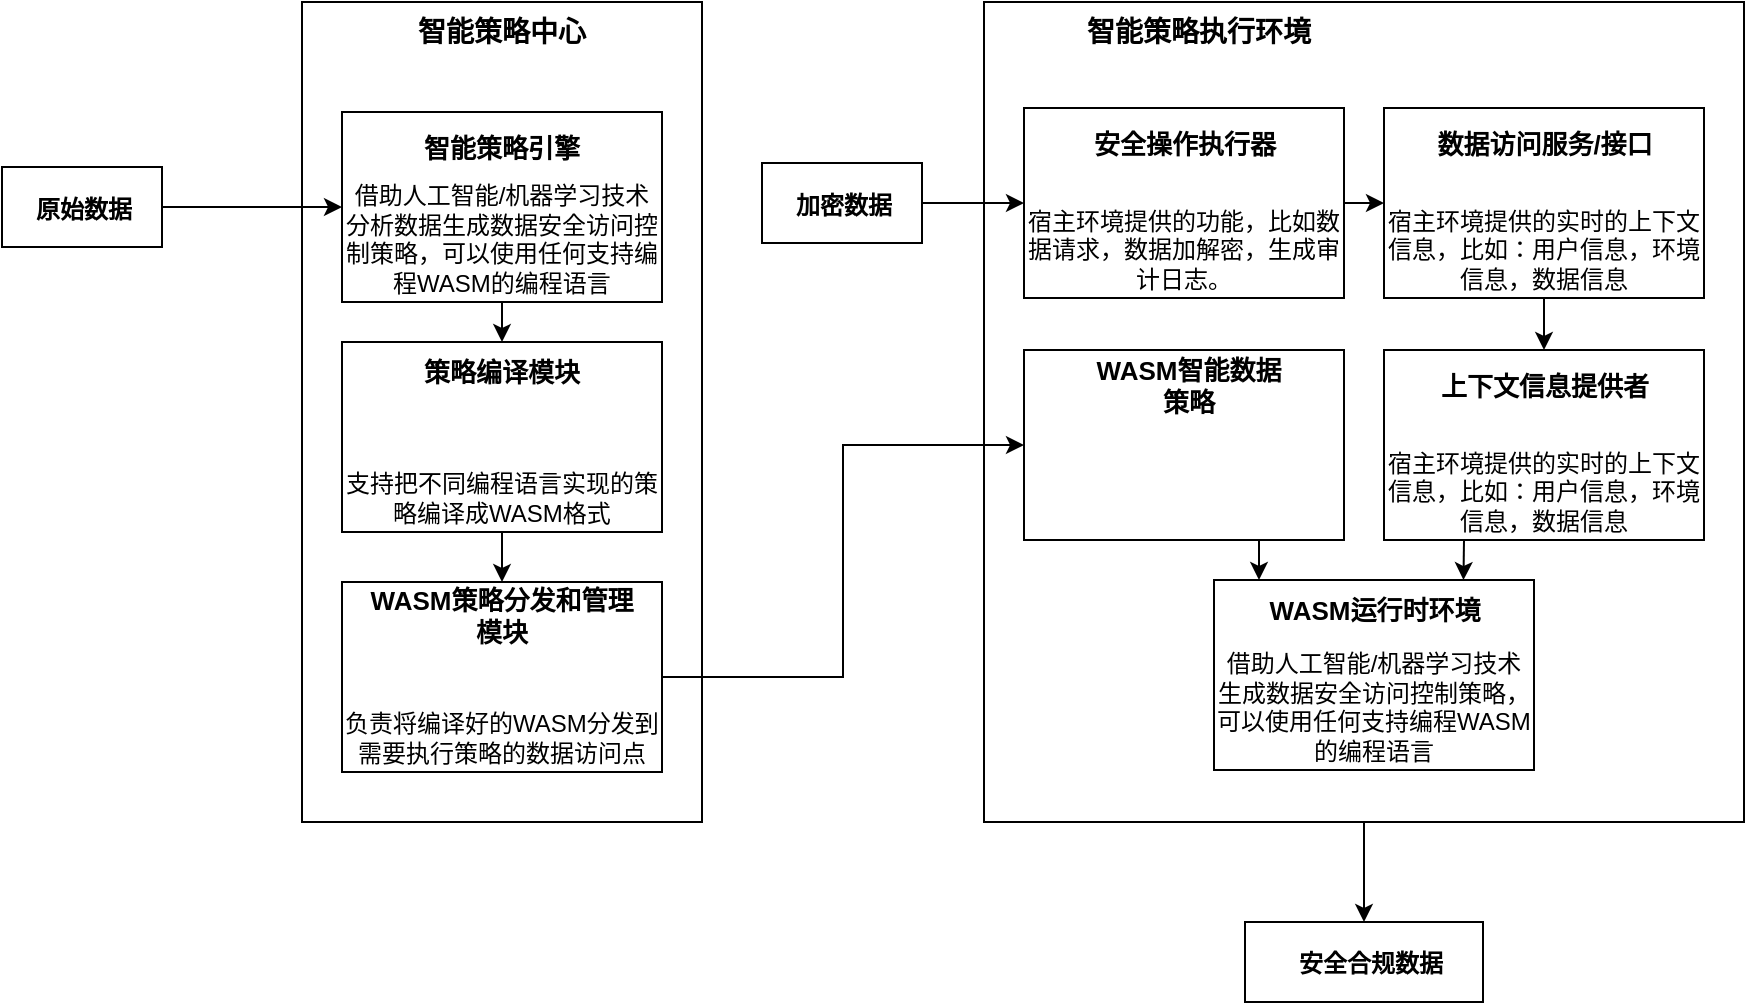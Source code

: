 <mxfile version="27.1.6">
  <diagram name="第 1 页" id="RCnvyBVjviqlg7Vbb6u8">
    <mxGraphModel dx="1554" dy="856" grid="1" gridSize="10" guides="1" tooltips="1" connect="1" arrows="1" fold="1" page="1" pageScale="1" pageWidth="2336" pageHeight="1654" math="0" shadow="0">
      <root>
        <mxCell id="0" />
        <mxCell id="1" parent="0" />
        <mxCell id="uTg2soy5fG2xS7olu24i-1" value="" style="rounded=0;whiteSpace=wrap;html=1;strokeWidth=1;fillColor=none;align=center;" parent="1" vertex="1">
          <mxGeometry x="360" y="490" width="200" height="410" as="geometry" />
        </mxCell>
        <mxCell id="uTg2soy5fG2xS7olu24i-2" value="&lt;b&gt;智能策略中心&lt;/b&gt;" style="text;html=1;align=center;verticalAlign=middle;whiteSpace=wrap;rounded=0;fontSize=14;" parent="1" vertex="1">
          <mxGeometry x="405.0" y="490" width="110" height="30" as="geometry" />
        </mxCell>
        <mxCell id="uTg2soy5fG2xS7olu24i-13" style="edgeStyle=orthogonalEdgeStyle;rounded=0;orthogonalLoop=1;jettySize=auto;html=1;exitX=0.5;exitY=1;exitDx=0;exitDy=0;entryX=0.5;entryY=0;entryDx=0;entryDy=0;" parent="1" source="uTg2soy5fG2xS7olu24i-3" target="uTg2soy5fG2xS7olu24i-6" edge="1">
          <mxGeometry relative="1" as="geometry" />
        </mxCell>
        <mxCell id="uTg2soy5fG2xS7olu24i-3" value="借助人工智能/机器学习技术分析数据生成数据安全访问控制策略，可以使用任何支持编程WASM的编程语言" style="rounded=0;whiteSpace=wrap;html=1;fillColor=none;verticalAlign=bottom;" parent="1" vertex="1">
          <mxGeometry x="380" y="545" width="160" height="95" as="geometry" />
        </mxCell>
        <mxCell id="uTg2soy5fG2xS7olu24i-4" value="&lt;font style=&quot;font-size: 13px;&quot;&gt;&lt;b style=&quot;&quot;&gt;智能策略引擎&lt;/b&gt;&lt;/font&gt;" style="text;html=1;align=center;verticalAlign=middle;whiteSpace=wrap;rounded=0;" parent="1" vertex="1">
          <mxGeometry x="415" y="548" width="90" height="30" as="geometry" />
        </mxCell>
        <mxCell id="uTg2soy5fG2xS7olu24i-16" style="edgeStyle=orthogonalEdgeStyle;rounded=0;orthogonalLoop=1;jettySize=auto;html=1;exitX=0.5;exitY=1;exitDx=0;exitDy=0;entryX=0.5;entryY=0;entryDx=0;entryDy=0;" parent="1" source="uTg2soy5fG2xS7olu24i-5" target="uTg2soy5fG2xS7olu24i-14" edge="1">
          <mxGeometry relative="1" as="geometry" />
        </mxCell>
        <mxCell id="uTg2soy5fG2xS7olu24i-5" value="支持把不同编程语言实现的策略编译成WASM格式" style="rounded=0;whiteSpace=wrap;html=1;fillColor=none;verticalAlign=bottom;" parent="1" vertex="1">
          <mxGeometry x="380" y="660" width="160" height="95" as="geometry" />
        </mxCell>
        <mxCell id="uTg2soy5fG2xS7olu24i-6" value="&lt;font style=&quot;font-size: 13px;&quot;&gt;&lt;b style=&quot;&quot;&gt;策略编译模块&lt;/b&gt;&lt;/font&gt;" style="text;html=1;align=center;verticalAlign=middle;whiteSpace=wrap;rounded=0;" parent="1" vertex="1">
          <mxGeometry x="415" y="660" width="90" height="30" as="geometry" />
        </mxCell>
        <mxCell id="uTg2soy5fG2xS7olu24i-7" value="" style="group" parent="1" vertex="1" connectable="0">
          <mxGeometry x="210" y="572.5" width="80" height="40" as="geometry" />
        </mxCell>
        <mxCell id="uTg2soy5fG2xS7olu24i-8" value="" style="group" parent="uTg2soy5fG2xS7olu24i-7" vertex="1" connectable="0">
          <mxGeometry width="80" height="40" as="geometry" />
        </mxCell>
        <mxCell id="uTg2soy5fG2xS7olu24i-9" value="" style="rounded=0;whiteSpace=wrap;html=1;strokeWidth=1;fillColor=none;align=center;" parent="uTg2soy5fG2xS7olu24i-8" vertex="1">
          <mxGeometry width="80" height="40" as="geometry" />
        </mxCell>
        <mxCell id="uTg2soy5fG2xS7olu24i-10" value="&lt;b&gt;原始数据&lt;/b&gt;" style="text;html=1;align=center;verticalAlign=middle;whiteSpace=wrap;rounded=0;" parent="uTg2soy5fG2xS7olu24i-8" vertex="1">
          <mxGeometry x="6" y="9" width="70" height="24" as="geometry" />
        </mxCell>
        <mxCell id="uTg2soy5fG2xS7olu24i-12" style="edgeStyle=orthogonalEdgeStyle;rounded=0;orthogonalLoop=1;jettySize=auto;html=1;exitX=1;exitY=0.5;exitDx=0;exitDy=0;entryX=0;entryY=0.5;entryDx=0;entryDy=0;" parent="1" source="uTg2soy5fG2xS7olu24i-9" target="uTg2soy5fG2xS7olu24i-3" edge="1">
          <mxGeometry relative="1" as="geometry">
            <mxPoint x="320" y="592.714" as="targetPoint" />
          </mxGeometry>
        </mxCell>
        <mxCell id="uTg2soy5fG2xS7olu24i-14" value="负责将编译好的WASM分发到需要执行策略的数据访问点" style="rounded=0;whiteSpace=wrap;html=1;fillColor=none;verticalAlign=bottom;" parent="1" vertex="1">
          <mxGeometry x="380" y="780" width="160" height="95" as="geometry" />
        </mxCell>
        <mxCell id="uTg2soy5fG2xS7olu24i-15" value="&lt;font style=&quot;font-size: 13px;&quot;&gt;&lt;b style=&quot;&quot;&gt;WASM策略分发和管理模块&lt;/b&gt;&lt;/font&gt;" style="text;html=1;align=center;verticalAlign=middle;whiteSpace=wrap;rounded=0;" parent="1" vertex="1">
          <mxGeometry x="390" y="782" width="140" height="30" as="geometry" />
        </mxCell>
        <mxCell id="uTg2soy5fG2xS7olu24i-49" style="edgeStyle=orthogonalEdgeStyle;rounded=0;orthogonalLoop=1;jettySize=auto;html=1;exitX=0.5;exitY=1;exitDx=0;exitDy=0;" parent="1" source="uTg2soy5fG2xS7olu24i-17" edge="1">
          <mxGeometry relative="1" as="geometry">
            <mxPoint x="891" y="950" as="targetPoint" />
          </mxGeometry>
        </mxCell>
        <mxCell id="uTg2soy5fG2xS7olu24i-17" value="" style="rounded=0;whiteSpace=wrap;html=1;strokeWidth=1;fillColor=none;align=center;" parent="1" vertex="1">
          <mxGeometry x="701" y="490" width="380" height="410" as="geometry" />
        </mxCell>
        <mxCell id="uTg2soy5fG2xS7olu24i-18" value="&lt;b&gt;智能策略执行环境&lt;/b&gt;" style="text;html=1;align=center;verticalAlign=middle;whiteSpace=wrap;rounded=0;fontSize=14;" parent="1" vertex="1">
          <mxGeometry x="746" y="490" width="125" height="30" as="geometry" />
        </mxCell>
        <mxCell id="uTg2soy5fG2xS7olu24i-34" style="edgeStyle=orthogonalEdgeStyle;rounded=0;orthogonalLoop=1;jettySize=auto;html=1;exitX=0.75;exitY=1;exitDx=0;exitDy=0;entryX=0;entryY=0;entryDx=0;entryDy=0;" parent="1" source="uTg2soy5fG2xS7olu24i-20" target="uTg2soy5fG2xS7olu24i-24" edge="1">
          <mxGeometry relative="1" as="geometry" />
        </mxCell>
        <mxCell id="uTg2soy5fG2xS7olu24i-20" value="" style="rounded=0;whiteSpace=wrap;html=1;fillColor=none;verticalAlign=bottom;" parent="1" vertex="1">
          <mxGeometry x="721" y="664" width="160" height="95" as="geometry" />
        </mxCell>
        <mxCell id="uTg2soy5fG2xS7olu24i-21" value="&lt;font style=&quot;font-size: 13px;&quot;&gt;&lt;b style=&quot;&quot;&gt;WASM智能数据策略&lt;/b&gt;&lt;/font&gt;" style="text;html=1;align=center;verticalAlign=middle;whiteSpace=wrap;rounded=0;" parent="1" vertex="1">
          <mxGeometry x="756" y="667" width="95" height="30" as="geometry" />
        </mxCell>
        <mxCell id="uTg2soy5fG2xS7olu24i-23" value="借助人工智能/机器学习技术生成数据安全访问控制策略，可以使用任何支持编程WASM的编程语言" style="rounded=0;whiteSpace=wrap;html=1;fillColor=none;verticalAlign=bottom;" parent="1" vertex="1">
          <mxGeometry x="816" y="779" width="160" height="95" as="geometry" />
        </mxCell>
        <mxCell id="uTg2soy5fG2xS7olu24i-24" value="&lt;font style=&quot;font-size: 13px;&quot;&gt;&lt;b style=&quot;&quot;&gt;WASM运行时环境&lt;/b&gt;&lt;/font&gt;" style="text;html=1;align=center;verticalAlign=middle;whiteSpace=wrap;rounded=0;" parent="1" vertex="1">
          <mxGeometry x="838.5" y="779" width="115" height="30" as="geometry" />
        </mxCell>
        <mxCell id="uTg2soy5fG2xS7olu24i-28" style="edgeStyle=orthogonalEdgeStyle;rounded=0;orthogonalLoop=1;jettySize=auto;html=1;exitX=1;exitY=0.5;exitDx=0;exitDy=0;entryX=0;entryY=0.5;entryDx=0;entryDy=0;" parent="1" source="uTg2soy5fG2xS7olu24i-14" target="uTg2soy5fG2xS7olu24i-20" edge="1">
          <mxGeometry relative="1" as="geometry" />
        </mxCell>
        <mxCell id="uTg2soy5fG2xS7olu24i-32" value="宿主环境提供的实时的上下文信息，比如：用户信息，环境信息，数据信息" style="rounded=0;whiteSpace=wrap;html=1;fillColor=none;verticalAlign=bottom;" parent="1" vertex="1">
          <mxGeometry x="901" y="664" width="160" height="95" as="geometry" />
        </mxCell>
        <mxCell id="uTg2soy5fG2xS7olu24i-33" value="&lt;font style=&quot;font-size: 13px;&quot;&gt;&lt;b style=&quot;&quot;&gt;上下文信息提供者&lt;/b&gt;&lt;/font&gt;" style="text;html=1;align=center;verticalAlign=middle;whiteSpace=wrap;rounded=0;" parent="1" vertex="1">
          <mxGeometry x="923.5" y="667" width="115" height="30" as="geometry" />
        </mxCell>
        <mxCell id="uTg2soy5fG2xS7olu24i-35" style="edgeStyle=orthogonalEdgeStyle;rounded=0;orthogonalLoop=1;jettySize=auto;html=1;exitX=0.25;exitY=1;exitDx=0;exitDy=0;entryX=0.889;entryY=0;entryDx=0;entryDy=0;entryPerimeter=0;" parent="1" source="uTg2soy5fG2xS7olu24i-32" target="uTg2soy5fG2xS7olu24i-24" edge="1">
          <mxGeometry relative="1" as="geometry" />
        </mxCell>
        <mxCell id="uTg2soy5fG2xS7olu24i-37" value="" style="group" parent="1" vertex="1" connectable="0">
          <mxGeometry x="590" y="570.5" width="80" height="40" as="geometry" />
        </mxCell>
        <mxCell id="uTg2soy5fG2xS7olu24i-38" value="" style="group" parent="uTg2soy5fG2xS7olu24i-37" vertex="1" connectable="0">
          <mxGeometry width="80" height="40" as="geometry" />
        </mxCell>
        <mxCell id="uTg2soy5fG2xS7olu24i-39" value="" style="rounded=0;whiteSpace=wrap;html=1;strokeWidth=1;fillColor=none;align=center;" parent="uTg2soy5fG2xS7olu24i-38" vertex="1">
          <mxGeometry width="80" height="40" as="geometry" />
        </mxCell>
        <mxCell id="uTg2soy5fG2xS7olu24i-40" value="&lt;b&gt;加密数据&lt;/b&gt;" style="text;html=1;align=center;verticalAlign=middle;whiteSpace=wrap;rounded=0;" parent="uTg2soy5fG2xS7olu24i-38" vertex="1">
          <mxGeometry x="6" y="9" width="70" height="24" as="geometry" />
        </mxCell>
        <mxCell id="uTg2soy5fG2xS7olu24i-44" style="edgeStyle=orthogonalEdgeStyle;rounded=0;orthogonalLoop=1;jettySize=auto;html=1;exitX=0.5;exitY=1;exitDx=0;exitDy=0;entryX=0.5;entryY=0;entryDx=0;entryDy=0;" parent="1" source="uTg2soy5fG2xS7olu24i-42" target="uTg2soy5fG2xS7olu24i-32" edge="1">
          <mxGeometry relative="1" as="geometry" />
        </mxCell>
        <mxCell id="uTg2soy5fG2xS7olu24i-42" value="宿主环境提供的实时的上下文信息，比如：用户信息，环境信息，数据信息" style="rounded=0;whiteSpace=wrap;html=1;fillColor=none;verticalAlign=bottom;" parent="1" vertex="1">
          <mxGeometry x="901" y="543" width="160" height="95" as="geometry" />
        </mxCell>
        <mxCell id="uTg2soy5fG2xS7olu24i-43" value="&lt;font style=&quot;font-size: 13px;&quot;&gt;&lt;b style=&quot;&quot;&gt;数据访问服务/接口&lt;/b&gt;&lt;/font&gt;" style="text;html=1;align=center;verticalAlign=middle;whiteSpace=wrap;rounded=0;" parent="1" vertex="1">
          <mxGeometry x="923.5" y="546" width="115" height="30" as="geometry" />
        </mxCell>
        <mxCell id="pyRV8o6GaDdrV80UqqoJ-1" style="edgeStyle=orthogonalEdgeStyle;rounded=0;orthogonalLoop=1;jettySize=auto;html=1;exitX=1;exitY=0.5;exitDx=0;exitDy=0;entryX=0;entryY=0.5;entryDx=0;entryDy=0;" edge="1" parent="1" source="uTg2soy5fG2xS7olu24i-45" target="uTg2soy5fG2xS7olu24i-42">
          <mxGeometry relative="1" as="geometry" />
        </mxCell>
        <mxCell id="uTg2soy5fG2xS7olu24i-45" value="宿主环境提供的功能，比如数据请求，数据加解密，生成审计日志。" style="rounded=0;whiteSpace=wrap;html=1;fillColor=none;verticalAlign=bottom;" parent="1" vertex="1">
          <mxGeometry x="721" y="543" width="160" height="95" as="geometry" />
        </mxCell>
        <mxCell id="uTg2soy5fG2xS7olu24i-46" value="&lt;font style=&quot;font-size: 13px;&quot;&gt;&lt;b style=&quot;&quot;&gt;安全操作执行器&lt;/b&gt;&lt;/font&gt;" style="text;html=1;align=center;verticalAlign=middle;whiteSpace=wrap;rounded=0;" parent="1" vertex="1">
          <mxGeometry x="743.5" y="546" width="115" height="30" as="geometry" />
        </mxCell>
        <mxCell id="uTg2soy5fG2xS7olu24i-47" style="edgeStyle=orthogonalEdgeStyle;rounded=0;orthogonalLoop=1;jettySize=auto;html=1;exitX=1;exitY=0.5;exitDx=0;exitDy=0;" parent="1" source="uTg2soy5fG2xS7olu24i-39" target="uTg2soy5fG2xS7olu24i-45" edge="1">
          <mxGeometry relative="1" as="geometry" />
        </mxCell>
        <mxCell id="uTg2soy5fG2xS7olu24i-50" value="" style="rounded=0;whiteSpace=wrap;html=1;strokeWidth=1;fillColor=none;align=center;" parent="1" vertex="1">
          <mxGeometry x="831.5" y="950" width="119" height="40" as="geometry" />
        </mxCell>
        <mxCell id="uTg2soy5fG2xS7olu24i-51" value="&lt;b&gt;安全合规数据&lt;/b&gt;" style="text;html=1;align=center;verticalAlign=middle;whiteSpace=wrap;rounded=0;" parent="1" vertex="1">
          <mxGeometry x="837.5" y="959" width="113" height="24" as="geometry" />
        </mxCell>
      </root>
    </mxGraphModel>
  </diagram>
</mxfile>
